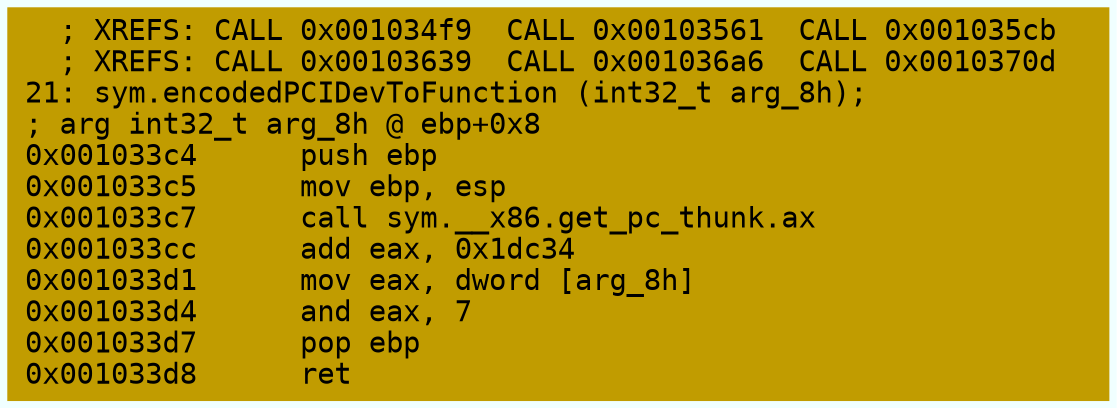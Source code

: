digraph code {
	graph [bgcolor=azure fontsize=8 fontname="Courier" splines="ortho"];
	node [fillcolor=gray style=filled shape=box];
	edge [arrowhead="normal"];
	"0x001033c4" [URL="sym.encodedPCIDevToFunction/0x001033c4", fillcolor="#c19c00",color="#c19c00", fontname="Courier",label="  ; XREFS: CALL 0x001034f9  CALL 0x00103561  CALL 0x001035cb  \l  ; XREFS: CALL 0x00103639  CALL 0x001036a6  CALL 0x0010370d  \l21: sym.encodedPCIDevToFunction (int32_t arg_8h);\l; arg int32_t arg_8h @ ebp+0x8\l0x001033c4      push ebp\l0x001033c5      mov ebp, esp\l0x001033c7      call sym.__x86.get_pc_thunk.ax\l0x001033cc      add eax, 0x1dc34\l0x001033d1      mov eax, dword [arg_8h]\l0x001033d4      and eax, 7\l0x001033d7      pop ebp\l0x001033d8      ret\l"]
}
